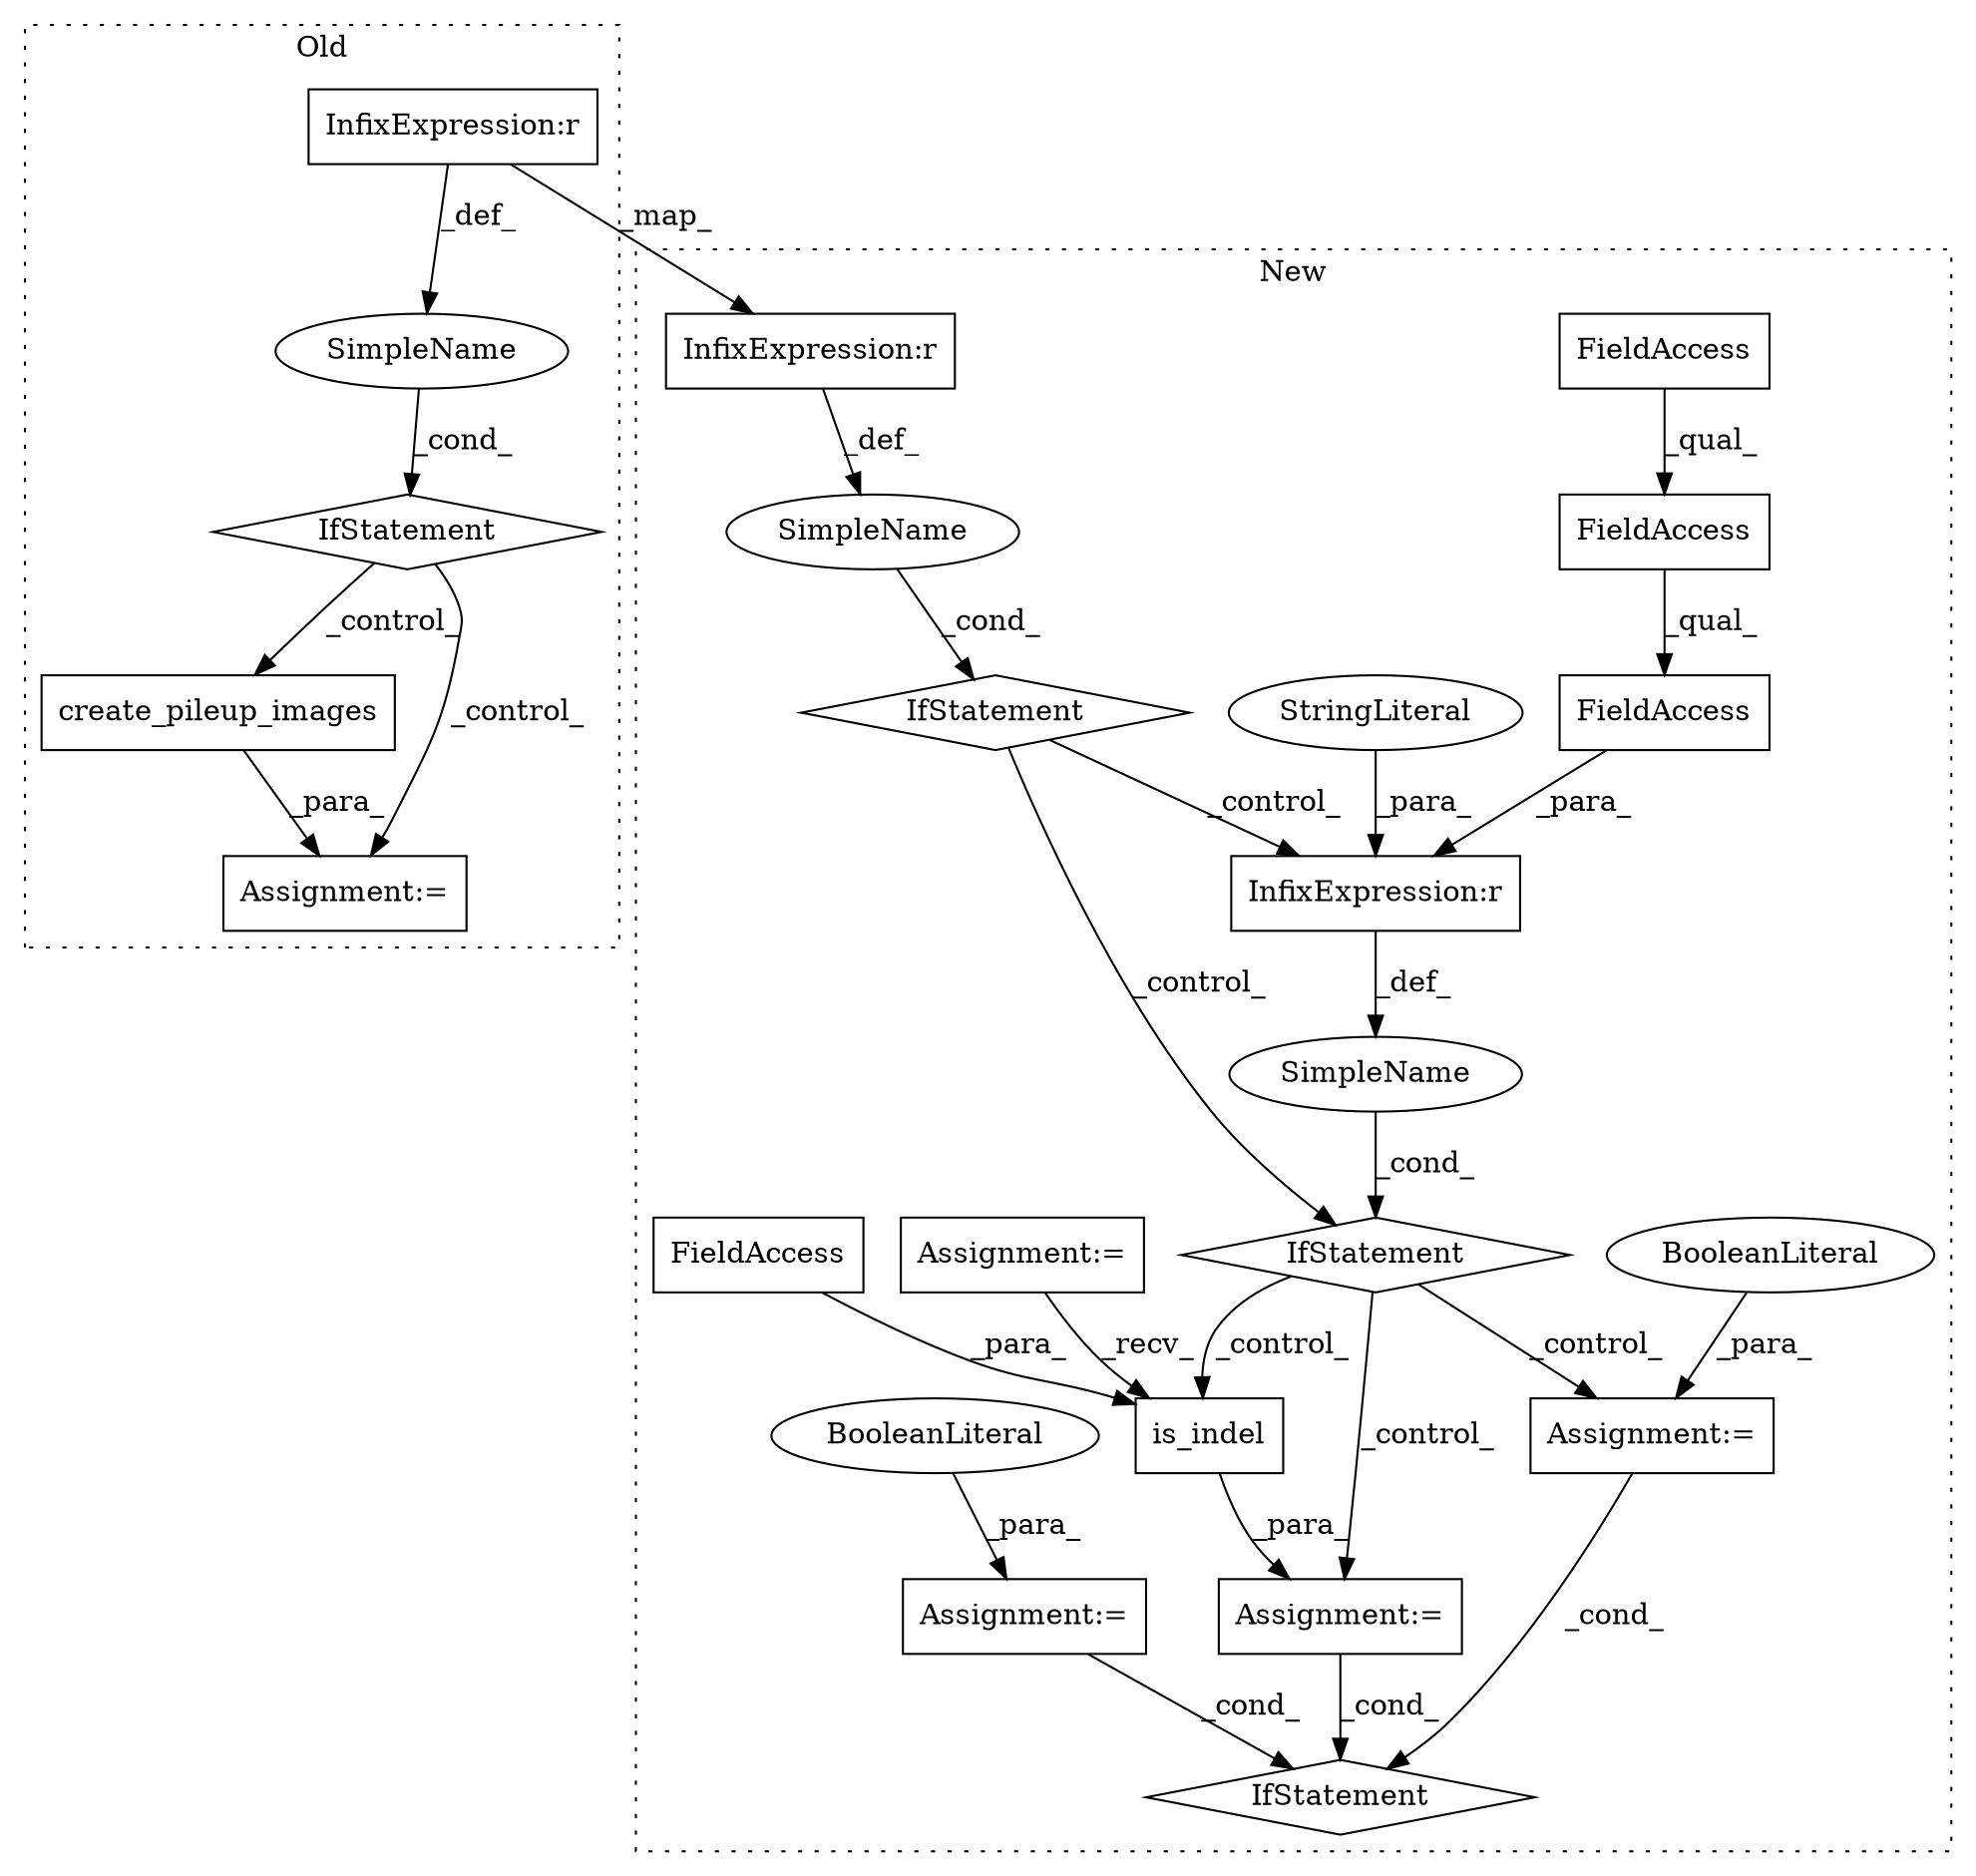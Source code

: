 digraph G {
subgraph cluster0 {
1 [label="create_pileup_images" a="32" s="54571,54617" l="21,1" shape="box"];
4 [label="InfixExpression:r" a="27" s="53913" l="4" shape="box"];
6 [label="SimpleName" a="42" s="" l="" shape="ellipse"];
7 [label="IfStatement" a="25" s="53866,53923" l="4,2" shape="diamond"];
21 [label="Assignment:=" a="7" s="54561" l="1" shape="box"];
label = "Old";
style="dotted";
}
subgraph cluster1 {
2 [label="IfStatement" a="25" s="54393,54450" l="4,2" shape="diamond"];
3 [label="InfixExpression:r" a="27" s="54507" l="4" shape="box"];
5 [label="InfixExpression:r" a="27" s="54440" l="4" shape="box"];
8 [label="FieldAccess" a="22" s="54464" l="43" shape="box"];
9 [label="FieldAccess" a="22" s="54464" l="24" shape="box"];
10 [label="FieldAccess" a="22" s="54464" l="12" shape="box"];
11 [label="IfStatement" a="25" s="54460,54519" l="4,2" shape="diamond"];
12 [label="SimpleName" a="42" s="" l="" shape="ellipse"];
13 [label="is_indel" a="32" s="54568,54592" l="9,1" shape="box"];
14 [label="FieldAccess" a="22" s="54577" l="15" shape="box"];
15 [label="IfStatement" a="25" s="54739,54765" l="4,2" shape="diamond"];
16 [label="SimpleName" a="42" s="" l="" shape="ellipse"];
17 [label="StringLiteral" a="45" s="54511" l="8" shape="ellipse"];
18 [label="Assignment:=" a="7" s="54553" l="1" shape="box"];
19 [label="Assignment:=" a="7" s="54641" l="1" shape="box"];
20 [label="BooleanLiteral" a="9" s="54642" l="4" shape="ellipse"];
22 [label="Assignment:=" a="7" s="53622" l="13" shape="box"];
23 [label="Assignment:=" a="7" s="54381" l="1" shape="box"];
24 [label="BooleanLiteral" a="9" s="54382" l="5" shape="ellipse"];
label = "New";
style="dotted";
}
1 -> 21 [label="_para_"];
2 -> 11 [label="_control_"];
2 -> 3 [label="_control_"];
3 -> 12 [label="_def_"];
4 -> 5 [label="_map_"];
4 -> 6 [label="_def_"];
5 -> 16 [label="_def_"];
6 -> 7 [label="_cond_"];
7 -> 1 [label="_control_"];
7 -> 21 [label="_control_"];
8 -> 3 [label="_para_"];
9 -> 8 [label="_qual_"];
10 -> 9 [label="_qual_"];
11 -> 13 [label="_control_"];
11 -> 19 [label="_control_"];
11 -> 18 [label="_control_"];
12 -> 11 [label="_cond_"];
13 -> 18 [label="_para_"];
14 -> 13 [label="_para_"];
16 -> 2 [label="_cond_"];
17 -> 3 [label="_para_"];
18 -> 15 [label="_cond_"];
19 -> 15 [label="_cond_"];
20 -> 19 [label="_para_"];
22 -> 13 [label="_recv_"];
23 -> 15 [label="_cond_"];
24 -> 23 [label="_para_"];
}